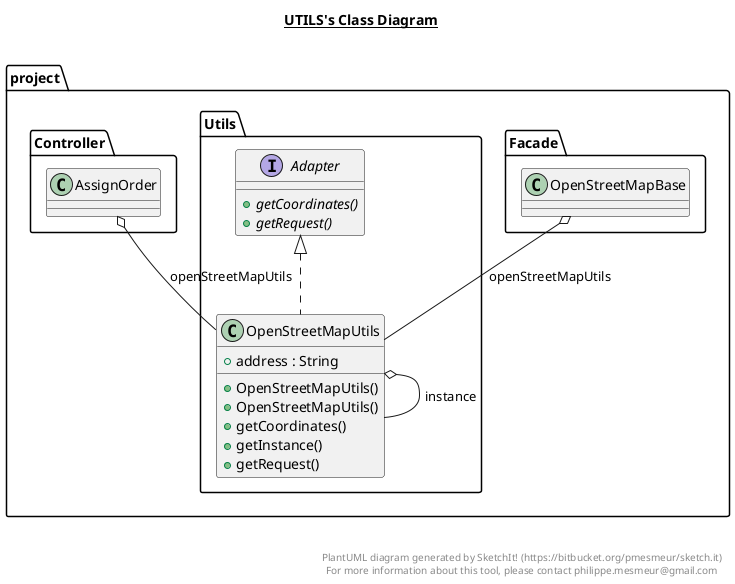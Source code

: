 @startuml

title __UTILS's Class Diagram__\n

  namespace project {
    namespace Utils {
      interface project.Utils.Adapter {
          {abstract} + getCoordinates()
          {abstract} + getRequest()
      }
    }
  }

  

  namespace project {
    namespace Utils {
      class project.Utils.OpenStreetMapUtils {
          + address : String
          + OpenStreetMapUtils()
          + OpenStreetMapUtils()
          + getCoordinates()
          + getInstance()
          + getRequest()
      }
    }
  }
  

  project.Utils.OpenStreetMapUtils .up.|> project.Utils.Adapter
  project.Utils.OpenStreetMapUtils o-- project.Utils.OpenStreetMapUtils : instance
project.Facade.OpenStreetMapBase o-- project.Utils.OpenStreetMapUtils : openStreetMapUtils
project.Controller.AssignOrder o-- project.Utils.OpenStreetMapUtils : openStreetMapUtils

right footer


PlantUML diagram generated by SketchIt! (https://bitbucket.org/pmesmeur/sketch.it)
For more information about this tool, please contact philippe.mesmeur@gmail.com
endfooter

@enduml
